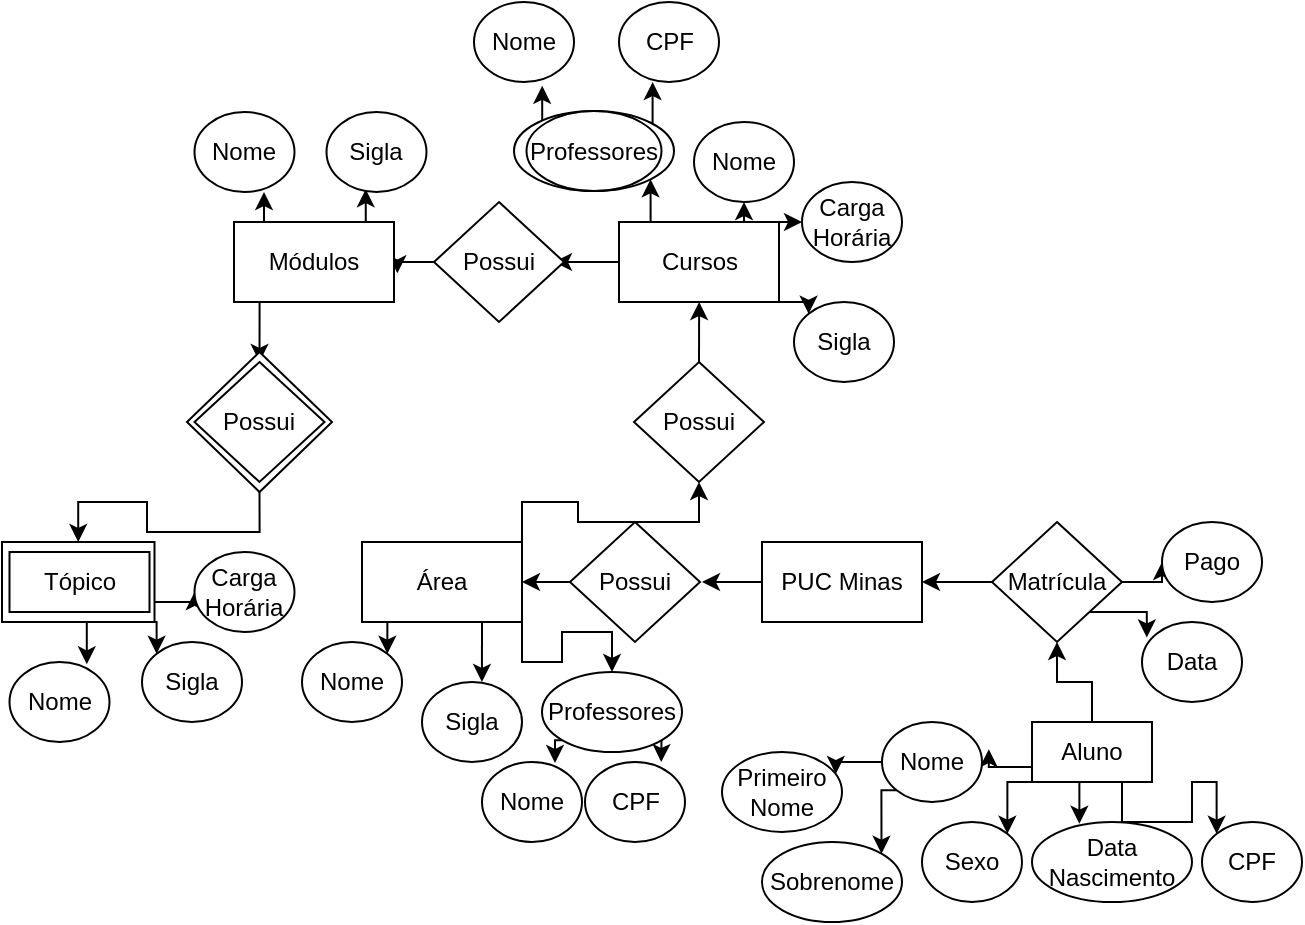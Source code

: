 <mxfile version="14.4.2" type="github">
  <diagram id="JDS2i1ZdFR2mW-wgqxo8" name="Page-1">
    <mxGraphModel dx="1447" dy="783" grid="1" gridSize="10" guides="1" tooltips="1" connect="1" arrows="1" fold="1" page="1" pageScale="1" pageWidth="827" pageHeight="1169" math="0" shadow="0">
      <root>
        <mxCell id="0" />
        <mxCell id="1" parent="0" />
        <mxCell id="Ybi2qvnz7b3r7w62arZ5-12" style="edgeStyle=orthogonalEdgeStyle;rounded=0;orthogonalLoop=1;jettySize=auto;html=1;exitX=0;exitY=0.75;exitDx=0;exitDy=0;entryX=1.068;entryY=0.34;entryDx=0;entryDy=0;entryPerimeter=0;" edge="1" parent="1" source="Ybi2qvnz7b3r7w62arZ5-1" target="Ybi2qvnz7b3r7w62arZ5-11">
          <mxGeometry relative="1" as="geometry" />
        </mxCell>
        <mxCell id="Ybi2qvnz7b3r7w62arZ5-13" style="edgeStyle=orthogonalEdgeStyle;rounded=0;orthogonalLoop=1;jettySize=auto;html=1;exitX=0.25;exitY=1;exitDx=0;exitDy=0;entryX=0.296;entryY=0.021;entryDx=0;entryDy=0;entryPerimeter=0;" edge="1" parent="1" source="Ybi2qvnz7b3r7w62arZ5-1" target="Ybi2qvnz7b3r7w62arZ5-7">
          <mxGeometry relative="1" as="geometry" />
        </mxCell>
        <mxCell id="Ybi2qvnz7b3r7w62arZ5-14" style="edgeStyle=orthogonalEdgeStyle;rounded=0;orthogonalLoop=1;jettySize=auto;html=1;exitX=0.75;exitY=1;exitDx=0;exitDy=0;entryX=0;entryY=0;entryDx=0;entryDy=0;" edge="1" parent="1" source="Ybi2qvnz7b3r7w62arZ5-1" target="Ybi2qvnz7b3r7w62arZ5-8">
          <mxGeometry relative="1" as="geometry" />
        </mxCell>
        <mxCell id="Ybi2qvnz7b3r7w62arZ5-15" style="edgeStyle=orthogonalEdgeStyle;rounded=0;orthogonalLoop=1;jettySize=auto;html=1;exitX=0;exitY=1;exitDx=0;exitDy=0;entryX=1;entryY=0;entryDx=0;entryDy=0;" edge="1" parent="1" source="Ybi2qvnz7b3r7w62arZ5-1" target="Ybi2qvnz7b3r7w62arZ5-6">
          <mxGeometry relative="1" as="geometry" />
        </mxCell>
        <mxCell id="Ybi2qvnz7b3r7w62arZ5-26" style="edgeStyle=orthogonalEdgeStyle;rounded=0;orthogonalLoop=1;jettySize=auto;html=1;exitX=0.5;exitY=0;exitDx=0;exitDy=0;entryX=0.5;entryY=1;entryDx=0;entryDy=0;" edge="1" parent="1" source="Ybi2qvnz7b3r7w62arZ5-1" target="Ybi2qvnz7b3r7w62arZ5-24">
          <mxGeometry relative="1" as="geometry" />
        </mxCell>
        <mxCell id="Ybi2qvnz7b3r7w62arZ5-1" value="Aluno" style="rounded=0;whiteSpace=wrap;html=1;" vertex="1" parent="1">
          <mxGeometry x="585" y="870" width="60" height="30" as="geometry" />
        </mxCell>
        <mxCell id="Ybi2qvnz7b3r7w62arZ5-6" value="Sexo" style="ellipse;whiteSpace=wrap;html=1;" vertex="1" parent="1">
          <mxGeometry x="530" y="920" width="50" height="40" as="geometry" />
        </mxCell>
        <mxCell id="Ybi2qvnz7b3r7w62arZ5-7" value="Data Nascimento" style="ellipse;whiteSpace=wrap;html=1;" vertex="1" parent="1">
          <mxGeometry x="585" y="920" width="80" height="40" as="geometry" />
        </mxCell>
        <mxCell id="Ybi2qvnz7b3r7w62arZ5-8" value="CPF" style="ellipse;whiteSpace=wrap;html=1;" vertex="1" parent="1">
          <mxGeometry x="670" y="920" width="50" height="40" as="geometry" />
        </mxCell>
        <mxCell id="Ybi2qvnz7b3r7w62arZ5-21" style="edgeStyle=orthogonalEdgeStyle;rounded=0;orthogonalLoop=1;jettySize=auto;html=1;exitX=0;exitY=1;exitDx=0;exitDy=0;entryX=1;entryY=0;entryDx=0;entryDy=0;" edge="1" parent="1" source="Ybi2qvnz7b3r7w62arZ5-11" target="Ybi2qvnz7b3r7w62arZ5-20">
          <mxGeometry relative="1" as="geometry" />
        </mxCell>
        <mxCell id="Ybi2qvnz7b3r7w62arZ5-22" style="edgeStyle=orthogonalEdgeStyle;rounded=0;orthogonalLoop=1;jettySize=auto;html=1;exitX=0;exitY=0.5;exitDx=0;exitDy=0;entryX=0.948;entryY=0.15;entryDx=0;entryDy=0;entryPerimeter=0;" edge="1" parent="1" source="Ybi2qvnz7b3r7w62arZ5-11">
          <mxGeometry relative="1" as="geometry">
            <mxPoint x="486.88" y="896" as="targetPoint" />
          </mxGeometry>
        </mxCell>
        <mxCell id="Ybi2qvnz7b3r7w62arZ5-11" value="Nome" style="ellipse;whiteSpace=wrap;html=1;" vertex="1" parent="1">
          <mxGeometry x="510" y="870" width="50" height="40" as="geometry" />
        </mxCell>
        <mxCell id="Ybi2qvnz7b3r7w62arZ5-19" value="Primeiro Nome" style="ellipse;whiteSpace=wrap;html=1;" vertex="1" parent="1">
          <mxGeometry x="430" y="885" width="60" height="40" as="geometry" />
        </mxCell>
        <mxCell id="Ybi2qvnz7b3r7w62arZ5-20" value="Sobrenome" style="ellipse;whiteSpace=wrap;html=1;" vertex="1" parent="1">
          <mxGeometry x="450" y="930" width="70" height="40" as="geometry" />
        </mxCell>
        <mxCell id="Ybi2qvnz7b3r7w62arZ5-30" style="edgeStyle=orthogonalEdgeStyle;rounded=0;orthogonalLoop=1;jettySize=auto;html=1;exitX=1;exitY=0.5;exitDx=0;exitDy=0;" edge="1" parent="1" source="Ybi2qvnz7b3r7w62arZ5-24" target="Ybi2qvnz7b3r7w62arZ5-29">
          <mxGeometry relative="1" as="geometry" />
        </mxCell>
        <mxCell id="Ybi2qvnz7b3r7w62arZ5-31" style="edgeStyle=orthogonalEdgeStyle;rounded=0;orthogonalLoop=1;jettySize=auto;html=1;exitX=1;exitY=1;exitDx=0;exitDy=0;entryX=0.048;entryY=0.193;entryDx=0;entryDy=0;entryPerimeter=0;" edge="1" parent="1" source="Ybi2qvnz7b3r7w62arZ5-24" target="Ybi2qvnz7b3r7w62arZ5-28">
          <mxGeometry relative="1" as="geometry" />
        </mxCell>
        <mxCell id="Ybi2qvnz7b3r7w62arZ5-33" style="edgeStyle=orthogonalEdgeStyle;rounded=0;orthogonalLoop=1;jettySize=auto;html=1;exitX=0;exitY=0.5;exitDx=0;exitDy=0;entryX=1;entryY=0.5;entryDx=0;entryDy=0;" edge="1" parent="1" source="Ybi2qvnz7b3r7w62arZ5-24" target="Ybi2qvnz7b3r7w62arZ5-32">
          <mxGeometry relative="1" as="geometry" />
        </mxCell>
        <mxCell id="Ybi2qvnz7b3r7w62arZ5-24" value="Matrícula" style="rhombus;whiteSpace=wrap;html=1;" vertex="1" parent="1">
          <mxGeometry x="565" y="770" width="65" height="60" as="geometry" />
        </mxCell>
        <mxCell id="Ybi2qvnz7b3r7w62arZ5-28" value="Data" style="ellipse;whiteSpace=wrap;html=1;" vertex="1" parent="1">
          <mxGeometry x="640" y="820" width="50" height="40" as="geometry" />
        </mxCell>
        <mxCell id="Ybi2qvnz7b3r7w62arZ5-29" value="Pago" style="ellipse;whiteSpace=wrap;html=1;" vertex="1" parent="1">
          <mxGeometry x="650" y="770" width="50" height="40" as="geometry" />
        </mxCell>
        <mxCell id="Ybi2qvnz7b3r7w62arZ5-34" style="edgeStyle=orthogonalEdgeStyle;rounded=0;orthogonalLoop=1;jettySize=auto;html=1;exitX=0;exitY=0.5;exitDx=0;exitDy=0;" edge="1" parent="1" source="Ybi2qvnz7b3r7w62arZ5-32">
          <mxGeometry relative="1" as="geometry">
            <mxPoint x="420" y="800.138" as="targetPoint" />
          </mxGeometry>
        </mxCell>
        <mxCell id="Ybi2qvnz7b3r7w62arZ5-32" value="PUC Minas" style="rounded=0;whiteSpace=wrap;html=1;" vertex="1" parent="1">
          <mxGeometry x="450" y="780" width="80" height="40" as="geometry" />
        </mxCell>
        <mxCell id="Ybi2qvnz7b3r7w62arZ5-37" style="edgeStyle=orthogonalEdgeStyle;rounded=0;orthogonalLoop=1;jettySize=auto;html=1;exitX=0;exitY=0.5;exitDx=0;exitDy=0;" edge="1" parent="1" source="Ybi2qvnz7b3r7w62arZ5-35">
          <mxGeometry relative="1" as="geometry">
            <mxPoint x="330" y="800.138" as="targetPoint" />
          </mxGeometry>
        </mxCell>
        <mxCell id="Ybi2qvnz7b3r7w62arZ5-35" value="Possui" style="rhombus;whiteSpace=wrap;html=1;" vertex="1" parent="1">
          <mxGeometry x="354" y="770" width="65" height="60" as="geometry" />
        </mxCell>
        <mxCell id="Ybi2qvnz7b3r7w62arZ5-39" style="edgeStyle=orthogonalEdgeStyle;rounded=0;orthogonalLoop=1;jettySize=auto;html=1;exitX=0.75;exitY=1;exitDx=0;exitDy=0;" edge="1" parent="1" source="Ybi2qvnz7b3r7w62arZ5-38">
          <mxGeometry relative="1" as="geometry">
            <mxPoint x="309.966" y="850" as="targetPoint" />
          </mxGeometry>
        </mxCell>
        <mxCell id="Ybi2qvnz7b3r7w62arZ5-44" style="edgeStyle=orthogonalEdgeStyle;rounded=0;orthogonalLoop=1;jettySize=auto;html=1;exitX=1;exitY=1;exitDx=0;exitDy=0;" edge="1" parent="1" source="Ybi2qvnz7b3r7w62arZ5-38" target="Ybi2qvnz7b3r7w62arZ5-43">
          <mxGeometry relative="1" as="geometry" />
        </mxCell>
        <mxCell id="Ybi2qvnz7b3r7w62arZ5-46" style="edgeStyle=orthogonalEdgeStyle;rounded=0;orthogonalLoop=1;jettySize=auto;html=1;exitX=0;exitY=0.5;exitDx=0;exitDy=0;entryX=1;entryY=0;entryDx=0;entryDy=0;" edge="1" parent="1" source="Ybi2qvnz7b3r7w62arZ5-38" target="Ybi2qvnz7b3r7w62arZ5-42">
          <mxGeometry relative="1" as="geometry" />
        </mxCell>
        <mxCell id="Ybi2qvnz7b3r7w62arZ5-94" style="edgeStyle=orthogonalEdgeStyle;rounded=0;orthogonalLoop=1;jettySize=auto;html=1;exitX=1;exitY=0;exitDx=0;exitDy=0;entryX=0.5;entryY=1;entryDx=0;entryDy=0;" edge="1" parent="1" source="Ybi2qvnz7b3r7w62arZ5-38" target="Ybi2qvnz7b3r7w62arZ5-52">
          <mxGeometry relative="1" as="geometry" />
        </mxCell>
        <mxCell id="Ybi2qvnz7b3r7w62arZ5-38" value="Área" style="rounded=0;whiteSpace=wrap;html=1;" vertex="1" parent="1">
          <mxGeometry x="250" y="780" width="80" height="40" as="geometry" />
        </mxCell>
        <mxCell id="Ybi2qvnz7b3r7w62arZ5-40" value="Sigla " style="ellipse;whiteSpace=wrap;html=1;" vertex="1" parent="1">
          <mxGeometry x="280" y="850" width="50" height="40" as="geometry" />
        </mxCell>
        <mxCell id="Ybi2qvnz7b3r7w62arZ5-42" value="Nome" style="ellipse;whiteSpace=wrap;html=1;" vertex="1" parent="1">
          <mxGeometry x="220" y="830" width="50" height="40" as="geometry" />
        </mxCell>
        <mxCell id="Ybi2qvnz7b3r7w62arZ5-49" style="edgeStyle=orthogonalEdgeStyle;rounded=0;orthogonalLoop=1;jettySize=auto;html=1;exitX=0;exitY=1;exitDx=0;exitDy=0;entryX=0.73;entryY=0.012;entryDx=0;entryDy=0;entryPerimeter=0;" edge="1" parent="1" source="Ybi2qvnz7b3r7w62arZ5-43" target="Ybi2qvnz7b3r7w62arZ5-47">
          <mxGeometry relative="1" as="geometry" />
        </mxCell>
        <mxCell id="Ybi2qvnz7b3r7w62arZ5-50" style="edgeStyle=orthogonalEdgeStyle;rounded=0;orthogonalLoop=1;jettySize=auto;html=1;exitX=1;exitY=1;exitDx=0;exitDy=0;entryX=0.762;entryY=0;entryDx=0;entryDy=0;entryPerimeter=0;" edge="1" parent="1" source="Ybi2qvnz7b3r7w62arZ5-43" target="Ybi2qvnz7b3r7w62arZ5-48">
          <mxGeometry relative="1" as="geometry" />
        </mxCell>
        <mxCell id="Ybi2qvnz7b3r7w62arZ5-43" value="Professores " style="ellipse;whiteSpace=wrap;html=1;" vertex="1" parent="1">
          <mxGeometry x="340" y="845" width="70" height="40" as="geometry" />
        </mxCell>
        <mxCell id="Ybi2qvnz7b3r7w62arZ5-47" value="Nome" style="ellipse;whiteSpace=wrap;html=1;" vertex="1" parent="1">
          <mxGeometry x="310" y="890" width="50" height="40" as="geometry" />
        </mxCell>
        <mxCell id="Ybi2qvnz7b3r7w62arZ5-48" value="CPF" style="ellipse;whiteSpace=wrap;html=1;" vertex="1" parent="1">
          <mxGeometry x="361.5" y="890" width="50" height="40" as="geometry" />
        </mxCell>
        <mxCell id="Ybi2qvnz7b3r7w62arZ5-54" style="edgeStyle=orthogonalEdgeStyle;rounded=0;orthogonalLoop=1;jettySize=auto;html=1;exitX=0.5;exitY=0;exitDx=0;exitDy=0;" edge="1" parent="1" source="Ybi2qvnz7b3r7w62arZ5-52">
          <mxGeometry relative="1" as="geometry">
            <mxPoint x="418.571" y="660" as="targetPoint" />
          </mxGeometry>
        </mxCell>
        <mxCell id="Ybi2qvnz7b3r7w62arZ5-52" value="Possui" style="rhombus;whiteSpace=wrap;html=1;" vertex="1" parent="1">
          <mxGeometry x="386" y="690" width="65" height="60" as="geometry" />
        </mxCell>
        <mxCell id="Ybi2qvnz7b3r7w62arZ5-56" style="edgeStyle=orthogonalEdgeStyle;rounded=0;orthogonalLoop=1;jettySize=auto;html=1;exitX=0;exitY=0.5;exitDx=0;exitDy=0;" edge="1" parent="1" source="Ybi2qvnz7b3r7w62arZ5-55">
          <mxGeometry relative="1" as="geometry">
            <mxPoint x="346" y="640.143" as="targetPoint" />
          </mxGeometry>
        </mxCell>
        <mxCell id="Ybi2qvnz7b3r7w62arZ5-68" style="edgeStyle=orthogonalEdgeStyle;rounded=0;orthogonalLoop=1;jettySize=auto;html=1;exitX=1;exitY=0;exitDx=0;exitDy=0;entryX=0;entryY=0.5;entryDx=0;entryDy=0;" edge="1" parent="1" source="Ybi2qvnz7b3r7w62arZ5-55" target="Ybi2qvnz7b3r7w62arZ5-59">
          <mxGeometry relative="1" as="geometry" />
        </mxCell>
        <mxCell id="Ybi2qvnz7b3r7w62arZ5-69" style="edgeStyle=orthogonalEdgeStyle;rounded=0;orthogonalLoop=1;jettySize=auto;html=1;exitX=1;exitY=1;exitDx=0;exitDy=0;entryX=0;entryY=0;entryDx=0;entryDy=0;" edge="1" parent="1" source="Ybi2qvnz7b3r7w62arZ5-55" target="Ybi2qvnz7b3r7w62arZ5-60">
          <mxGeometry relative="1" as="geometry" />
        </mxCell>
        <mxCell id="Ybi2qvnz7b3r7w62arZ5-70" style="edgeStyle=orthogonalEdgeStyle;rounded=0;orthogonalLoop=1;jettySize=auto;html=1;exitX=0.75;exitY=0;exitDx=0;exitDy=0;entryX=0.5;entryY=1;entryDx=0;entryDy=0;" edge="1" parent="1" source="Ybi2qvnz7b3r7w62arZ5-55" target="Ybi2qvnz7b3r7w62arZ5-61">
          <mxGeometry relative="1" as="geometry" />
        </mxCell>
        <mxCell id="Ybi2qvnz7b3r7w62arZ5-71" style="edgeStyle=orthogonalEdgeStyle;rounded=0;orthogonalLoop=1;jettySize=auto;html=1;exitX=0.25;exitY=0;exitDx=0;exitDy=0;entryX=1;entryY=1;entryDx=0;entryDy=0;" edge="1" parent="1" source="Ybi2qvnz7b3r7w62arZ5-55" target="Ybi2qvnz7b3r7w62arZ5-64">
          <mxGeometry relative="1" as="geometry" />
        </mxCell>
        <mxCell id="Ybi2qvnz7b3r7w62arZ5-55" value="Cursos" style="rounded=0;whiteSpace=wrap;html=1;" vertex="1" parent="1">
          <mxGeometry x="378.5" y="620" width="80" height="40" as="geometry" />
        </mxCell>
        <mxCell id="Ybi2qvnz7b3r7w62arZ5-76" style="edgeStyle=orthogonalEdgeStyle;rounded=0;orthogonalLoop=1;jettySize=auto;html=1;exitX=0;exitY=0.5;exitDx=0;exitDy=0;entryX=1.021;entryY=0.641;entryDx=0;entryDy=0;entryPerimeter=0;" edge="1" parent="1" source="Ybi2qvnz7b3r7w62arZ5-57" target="Ybi2qvnz7b3r7w62arZ5-58">
          <mxGeometry relative="1" as="geometry" />
        </mxCell>
        <mxCell id="Ybi2qvnz7b3r7w62arZ5-57" value="Possui" style="rhombus;whiteSpace=wrap;html=1;" vertex="1" parent="1">
          <mxGeometry x="286" y="610" width="65" height="60" as="geometry" />
        </mxCell>
        <mxCell id="Ybi2qvnz7b3r7w62arZ5-91" style="edgeStyle=orthogonalEdgeStyle;rounded=0;orthogonalLoop=1;jettySize=auto;html=1;exitX=0.5;exitY=0;exitDx=0;exitDy=0;entryX=0.392;entryY=0.965;entryDx=0;entryDy=0;entryPerimeter=0;" edge="1" parent="1" source="Ybi2qvnz7b3r7w62arZ5-58" target="Ybi2qvnz7b3r7w62arZ5-89">
          <mxGeometry relative="1" as="geometry" />
        </mxCell>
        <mxCell id="Ybi2qvnz7b3r7w62arZ5-92" style="edgeStyle=orthogonalEdgeStyle;rounded=0;orthogonalLoop=1;jettySize=auto;html=1;exitX=0.25;exitY=0;exitDx=0;exitDy=0;entryX=0.5;entryY=1;entryDx=0;entryDy=0;" edge="1" parent="1" source="Ybi2qvnz7b3r7w62arZ5-58">
          <mxGeometry relative="1" as="geometry">
            <mxPoint x="201" y="605" as="targetPoint" />
          </mxGeometry>
        </mxCell>
        <mxCell id="Ybi2qvnz7b3r7w62arZ5-93" style="edgeStyle=orthogonalEdgeStyle;rounded=0;orthogonalLoop=1;jettySize=auto;html=1;exitX=0.25;exitY=1;exitDx=0;exitDy=0;entryX=0.5;entryY=0;entryDx=0;entryDy=0;" edge="1" parent="1" source="Ybi2qvnz7b3r7w62arZ5-58" target="Ybi2qvnz7b3r7w62arZ5-78">
          <mxGeometry relative="1" as="geometry" />
        </mxCell>
        <mxCell id="Ybi2qvnz7b3r7w62arZ5-58" value="Módulos" style="rounded=0;whiteSpace=wrap;html=1;" vertex="1" parent="1">
          <mxGeometry x="186" y="620" width="80" height="40" as="geometry" />
        </mxCell>
        <mxCell id="Ybi2qvnz7b3r7w62arZ5-59" value="Carga Horária" style="ellipse;whiteSpace=wrap;html=1;" vertex="1" parent="1">
          <mxGeometry x="470" y="600" width="50" height="40" as="geometry" />
        </mxCell>
        <mxCell id="Ybi2qvnz7b3r7w62arZ5-60" value="Sigla " style="ellipse;whiteSpace=wrap;html=1;" vertex="1" parent="1">
          <mxGeometry x="466" y="660" width="50" height="40" as="geometry" />
        </mxCell>
        <mxCell id="Ybi2qvnz7b3r7w62arZ5-61" value="Nome" style="ellipse;whiteSpace=wrap;html=1;" vertex="1" parent="1">
          <mxGeometry x="416" y="570" width="50" height="40" as="geometry" />
        </mxCell>
        <mxCell id="Ybi2qvnz7b3r7w62arZ5-72" style="edgeStyle=orthogonalEdgeStyle;rounded=0;orthogonalLoop=1;jettySize=auto;html=1;exitX=1;exitY=0;exitDx=0;exitDy=0;entryX=0.336;entryY=1;entryDx=0;entryDy=0;entryPerimeter=0;" edge="1" parent="1" source="Ybi2qvnz7b3r7w62arZ5-64" target="Ybi2qvnz7b3r7w62arZ5-67">
          <mxGeometry relative="1" as="geometry" />
        </mxCell>
        <mxCell id="Ybi2qvnz7b3r7w62arZ5-73" style="edgeStyle=orthogonalEdgeStyle;rounded=0;orthogonalLoop=1;jettySize=auto;html=1;exitX=0;exitY=0;exitDx=0;exitDy=0;entryX=0.682;entryY=1.047;entryDx=0;entryDy=0;entryPerimeter=0;" edge="1" parent="1" source="Ybi2qvnz7b3r7w62arZ5-64" target="Ybi2qvnz7b3r7w62arZ5-66">
          <mxGeometry relative="1" as="geometry" />
        </mxCell>
        <mxCell id="Ybi2qvnz7b3r7w62arZ5-64" value="" style="ellipse;whiteSpace=wrap;html=1;" vertex="1" parent="1">
          <mxGeometry x="326" y="564.52" width="80" height="40" as="geometry" />
        </mxCell>
        <mxCell id="Ybi2qvnz7b3r7w62arZ5-66" value="Nome" style="ellipse;whiteSpace=wrap;html=1;" vertex="1" parent="1">
          <mxGeometry x="306" y="510" width="50" height="40" as="geometry" />
        </mxCell>
        <mxCell id="Ybi2qvnz7b3r7w62arZ5-67" value="CPF" style="ellipse;whiteSpace=wrap;html=1;" vertex="1" parent="1">
          <mxGeometry x="378.5" y="510" width="50" height="40" as="geometry" />
        </mxCell>
        <mxCell id="Ybi2qvnz7b3r7w62arZ5-74" value="Professores" style="ellipse;whiteSpace=wrap;html=1;" vertex="1" parent="1">
          <mxGeometry x="332.25" y="564.52" width="67.5" height="40" as="geometry" />
        </mxCell>
        <mxCell id="Ybi2qvnz7b3r7w62arZ5-82" style="edgeStyle=orthogonalEdgeStyle;rounded=0;orthogonalLoop=1;jettySize=auto;html=1;exitX=0.5;exitY=1;exitDx=0;exitDy=0;entryX=0.5;entryY=0;entryDx=0;entryDy=0;" edge="1" parent="1" source="Ybi2qvnz7b3r7w62arZ5-77" target="Ybi2qvnz7b3r7w62arZ5-80">
          <mxGeometry relative="1" as="geometry" />
        </mxCell>
        <mxCell id="Ybi2qvnz7b3r7w62arZ5-77" value="" style="rhombus;whiteSpace=wrap;html=1;" vertex="1" parent="1">
          <mxGeometry x="162.5" y="685" width="72.5" height="70" as="geometry" />
        </mxCell>
        <mxCell id="Ybi2qvnz7b3r7w62arZ5-78" value="Possui" style="rhombus;whiteSpace=wrap;html=1;" vertex="1" parent="1">
          <mxGeometry x="166.25" y="690" width="65" height="60" as="geometry" />
        </mxCell>
        <mxCell id="Ybi2qvnz7b3r7w62arZ5-86" style="edgeStyle=orthogonalEdgeStyle;rounded=0;orthogonalLoop=1;jettySize=auto;html=1;exitX=1;exitY=0.75;exitDx=0;exitDy=0;entryX=0;entryY=0.5;entryDx=0;entryDy=0;" edge="1" parent="1" source="Ybi2qvnz7b3r7w62arZ5-80" target="Ybi2qvnz7b3r7w62arZ5-85">
          <mxGeometry relative="1" as="geometry" />
        </mxCell>
        <mxCell id="Ybi2qvnz7b3r7w62arZ5-87" style="edgeStyle=orthogonalEdgeStyle;rounded=0;orthogonalLoop=1;jettySize=auto;html=1;exitX=0.5;exitY=1;exitDx=0;exitDy=0;entryX=0.773;entryY=0.029;entryDx=0;entryDy=0;entryPerimeter=0;" edge="1" parent="1" source="Ybi2qvnz7b3r7w62arZ5-80" target="Ybi2qvnz7b3r7w62arZ5-83">
          <mxGeometry relative="1" as="geometry" />
        </mxCell>
        <mxCell id="Ybi2qvnz7b3r7w62arZ5-88" style="edgeStyle=orthogonalEdgeStyle;rounded=0;orthogonalLoop=1;jettySize=auto;html=1;exitX=0.75;exitY=1;exitDx=0;exitDy=0;entryX=0;entryY=0;entryDx=0;entryDy=0;" edge="1" parent="1" source="Ybi2qvnz7b3r7w62arZ5-80" target="Ybi2qvnz7b3r7w62arZ5-84">
          <mxGeometry relative="1" as="geometry" />
        </mxCell>
        <mxCell id="Ybi2qvnz7b3r7w62arZ5-80" value="" style="rounded=0;whiteSpace=wrap;html=1;" vertex="1" parent="1">
          <mxGeometry x="70" y="780" width="76.25" height="40" as="geometry" />
        </mxCell>
        <mxCell id="Ybi2qvnz7b3r7w62arZ5-81" value="Tópico" style="rounded=0;whiteSpace=wrap;html=1;" vertex="1" parent="1">
          <mxGeometry x="73.75" y="785" width="70" height="30" as="geometry" />
        </mxCell>
        <mxCell id="Ybi2qvnz7b3r7w62arZ5-83" value="Nome" style="ellipse;whiteSpace=wrap;html=1;" vertex="1" parent="1">
          <mxGeometry x="73.75" y="840" width="50" height="40" as="geometry" />
        </mxCell>
        <mxCell id="Ybi2qvnz7b3r7w62arZ5-84" value="Sigla " style="ellipse;whiteSpace=wrap;html=1;" vertex="1" parent="1">
          <mxGeometry x="140" y="830" width="50" height="40" as="geometry" />
        </mxCell>
        <mxCell id="Ybi2qvnz7b3r7w62arZ5-85" value="Carga Horária" style="ellipse;whiteSpace=wrap;html=1;" vertex="1" parent="1">
          <mxGeometry x="166.25" y="785" width="50" height="40" as="geometry" />
        </mxCell>
        <mxCell id="Ybi2qvnz7b3r7w62arZ5-89" value="Sigla " style="ellipse;whiteSpace=wrap;html=1;" vertex="1" parent="1">
          <mxGeometry x="232.25" y="565" width="50" height="40" as="geometry" />
        </mxCell>
        <mxCell id="Ybi2qvnz7b3r7w62arZ5-90" value="Nome" style="ellipse;whiteSpace=wrap;html=1;" vertex="1" parent="1">
          <mxGeometry x="166.25" y="565" width="50" height="40" as="geometry" />
        </mxCell>
      </root>
    </mxGraphModel>
  </diagram>
</mxfile>
